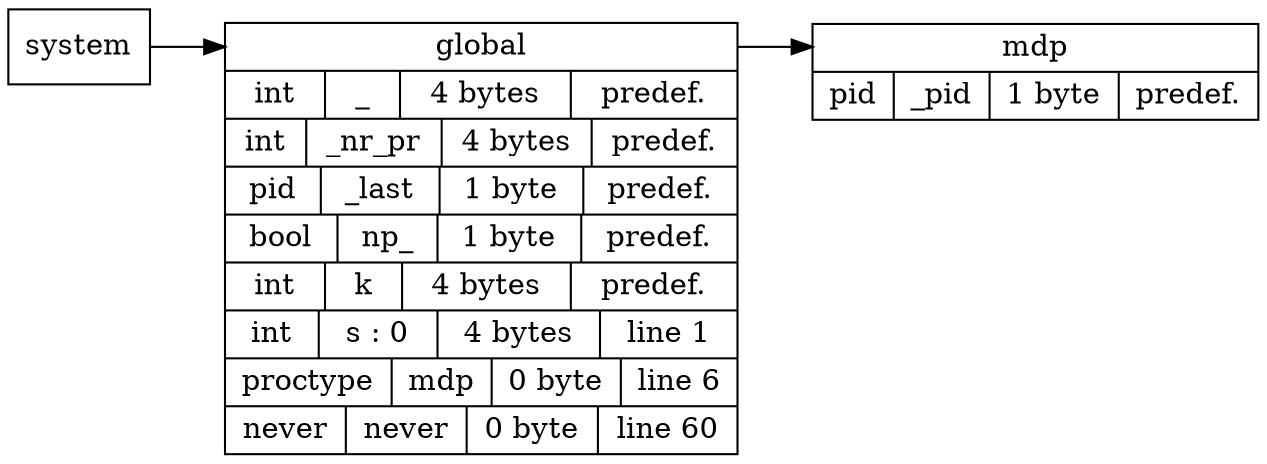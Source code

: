 digraph symbol_table {
	 rankdir = LR
	system[ shape = record, label = "<f0> system"]

	global[ shape = record, label = "<f0> global | { <93824994282752> int|_| 4 bytes | predef. } | { <93824994283024> int|_nr_pr| 4 bytes | predef. } | { <93824994283184> pid|_last| 1 byte | predef. } | { <93824994283344> bool|np_| 1 byte | predef. } | { <93824994283504> int|k| 4 bytes | predef. } | { <93824994283872> int|s : 0| 4 bytes | line 1 } | { <93824994358144> proctype|mdp| 0 byte | line 6 } | { <93824994363360> never|never| 0 byte | line 60 }"]

	mdp[ shape = record, label = "<f0> mdp | { <93824994284528> pid|_pid| 1 byte | predef. }"]


	global:f0 -> mdp:f0


	system:f0 -> global:f0


}
